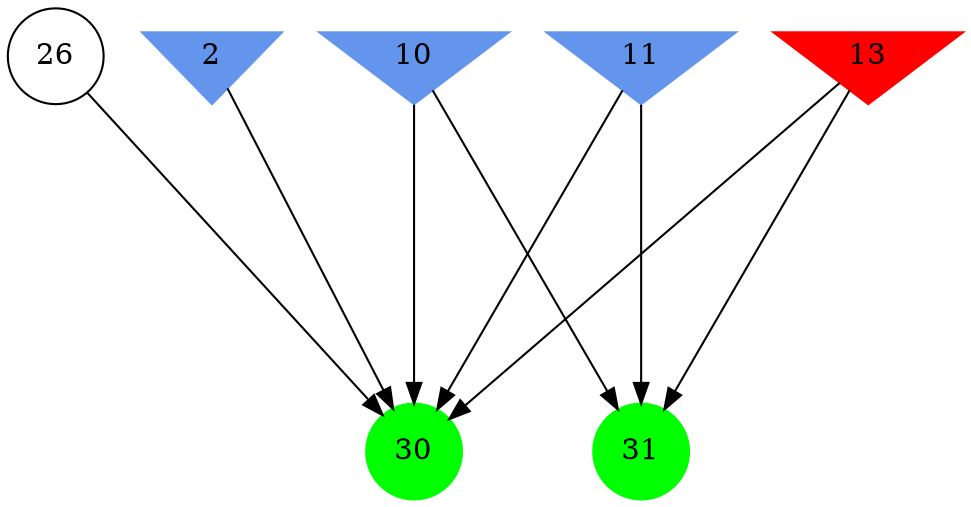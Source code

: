 digraph brain {
	ranksep=2.0;
	2 [shape=invtriangle,style=filled,color=cornflowerblue];
	10 [shape=invtriangle,style=filled,color=cornflowerblue];
	11 [shape=invtriangle,style=filled,color=cornflowerblue];
	13 [shape=invtriangle,style=filled,color=red];
	26 [shape=circle,color=black];
	30 [shape=circle,style=filled,color=green];
	31 [shape=circle,style=filled,color=green];
	26	->	30;
	2	->	30;
	11	->	30;
	11	->	31;
	10	->	30;
	10	->	31;
	13	->	30;
	13	->	31;
	{ rank=same; 2; 10; 11; 13; }
	{ rank=same; 26; }
	{ rank=same; 30; 31; }
}
